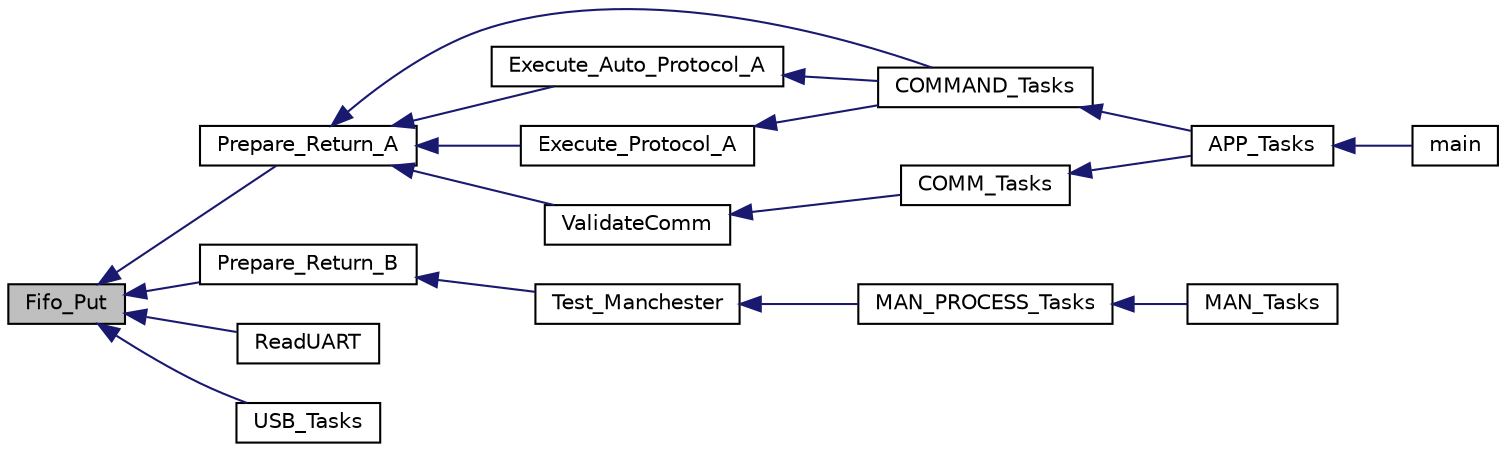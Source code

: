 digraph "Fifo_Put"
{
  edge [fontname="Helvetica",fontsize="10",labelfontname="Helvetica",labelfontsize="10"];
  node [fontname="Helvetica",fontsize="10",shape=record];
  rankdir="LR";
  Node670 [label="Fifo_Put",height=0.2,width=0.4,color="black", fillcolor="grey75", style="filled", fontcolor="black"];
  Node670 -> Node671 [dir="back",color="midnightblue",fontsize="10",style="solid",fontname="Helvetica"];
  Node671 [label="Prepare_Return_A",height=0.2,width=0.4,color="black", fillcolor="white", style="filled",URL="$statusst_8c.html#a0e9c19489da0b2f35029d786831aba98"];
  Node671 -> Node672 [dir="back",color="midnightblue",fontsize="10",style="solid",fontname="Helvetica"];
  Node672 [label="COMMAND_Tasks",height=0.2,width=0.4,color="black", fillcolor="white", style="filled",URL="$inszt___u_s_b_8c.html#a18253442833a6f9dcc1031492524596c"];
  Node672 -> Node673 [dir="back",color="midnightblue",fontsize="10",style="solid",fontname="Helvetica"];
  Node673 [label="APP_Tasks",height=0.2,width=0.4,color="black", fillcolor="white", style="filled",URL="$inszt__wl__sps_8c.html#a859aee46b660cfee47cfd45ce08f6862"];
  Node673 -> Node674 [dir="back",color="midnightblue",fontsize="10",style="solid",fontname="Helvetica"];
  Node674 [label="main",height=0.2,width=0.4,color="black", fillcolor="white", style="filled",URL="$main_8c.html#a840291bc02cba5474a4cb46a9b9566fe"];
  Node671 -> Node675 [dir="back",color="midnightblue",fontsize="10",style="solid",fontname="Helvetica"];
  Node675 [label="Execute_Auto_Protocol_A",height=0.2,width=0.4,color="black", fillcolor="white", style="filled",URL="$commands_8c.html#a03b9bfc92c4795c4d185a80c5137c68d"];
  Node675 -> Node672 [dir="back",color="midnightblue",fontsize="10",style="solid",fontname="Helvetica"];
  Node671 -> Node676 [dir="back",color="midnightblue",fontsize="10",style="solid",fontname="Helvetica"];
  Node676 [label="Execute_Protocol_A",height=0.2,width=0.4,color="black", fillcolor="white", style="filled",URL="$commands_8c.html#a5931359f2a322bcc2dec75d32ac6e432"];
  Node676 -> Node672 [dir="back",color="midnightblue",fontsize="10",style="solid",fontname="Helvetica"];
  Node671 -> Node677 [dir="back",color="midnightblue",fontsize="10",style="solid",fontname="Helvetica"];
  Node677 [label="ValidateComm",height=0.2,width=0.4,color="black", fillcolor="white", style="filled",URL="$commmodule_8c.html#a764430fc16209afb9056738eb23b69c5"];
  Node677 -> Node678 [dir="back",color="midnightblue",fontsize="10",style="solid",fontname="Helvetica"];
  Node678 [label="COMM_Tasks",height=0.2,width=0.4,color="black", fillcolor="white", style="filled",URL="$inszt___u_s_b_8c.html#a58032003b728b9659d8ec40e2b565169"];
  Node678 -> Node673 [dir="back",color="midnightblue",fontsize="10",style="solid",fontname="Helvetica"];
  Node670 -> Node679 [dir="back",color="midnightblue",fontsize="10",style="solid",fontname="Helvetica"];
  Node679 [label="Prepare_Return_B",height=0.2,width=0.4,color="black", fillcolor="white", style="filled",URL="$statusst_8c.html#ab840ab8e52cac36008d83ff62f7124ca"];
  Node679 -> Node680 [dir="back",color="midnightblue",fontsize="10",style="solid",fontname="Helvetica"];
  Node680 [label="Test_Manchester",height=0.2,width=0.4,color="black", fillcolor="white", style="filled",URL="$inszt__man_8c.html#a58180a4bddf2eb82b49ce86257a95346"];
  Node680 -> Node681 [dir="back",color="midnightblue",fontsize="10",style="solid",fontname="Helvetica"];
  Node681 [label="MAN_PROCESS_Tasks",height=0.2,width=0.4,color="black", fillcolor="white", style="filled",URL="$inszt__man_8c.html#a48e348dab43f9719d4c7f62dcdc91ccf"];
  Node681 -> Node682 [dir="back",color="midnightblue",fontsize="10",style="solid",fontname="Helvetica"];
  Node682 [label="MAN_Tasks",height=0.2,width=0.4,color="black", fillcolor="white", style="filled",URL="$man_8h.html#aee1e768706fd21921cca7b874ff4f232"];
  Node670 -> Node683 [dir="back",color="midnightblue",fontsize="10",style="solid",fontname="Helvetica"];
  Node683 [label="ReadUART",height=0.2,width=0.4,color="black", fillcolor="white", style="filled",URL="$_u_a_r_t_8c.html#a2961ac14c60d8731e0c9761ab23fa39b"];
  Node670 -> Node684 [dir="back",color="midnightblue",fontsize="10",style="solid",fontname="Helvetica"];
  Node684 [label="USB_Tasks",height=0.2,width=0.4,color="black", fillcolor="white", style="filled",URL="$_u_s_b_8h.html#a9a0d9bb70d35b7b2997594a56b7db71d"];
}
